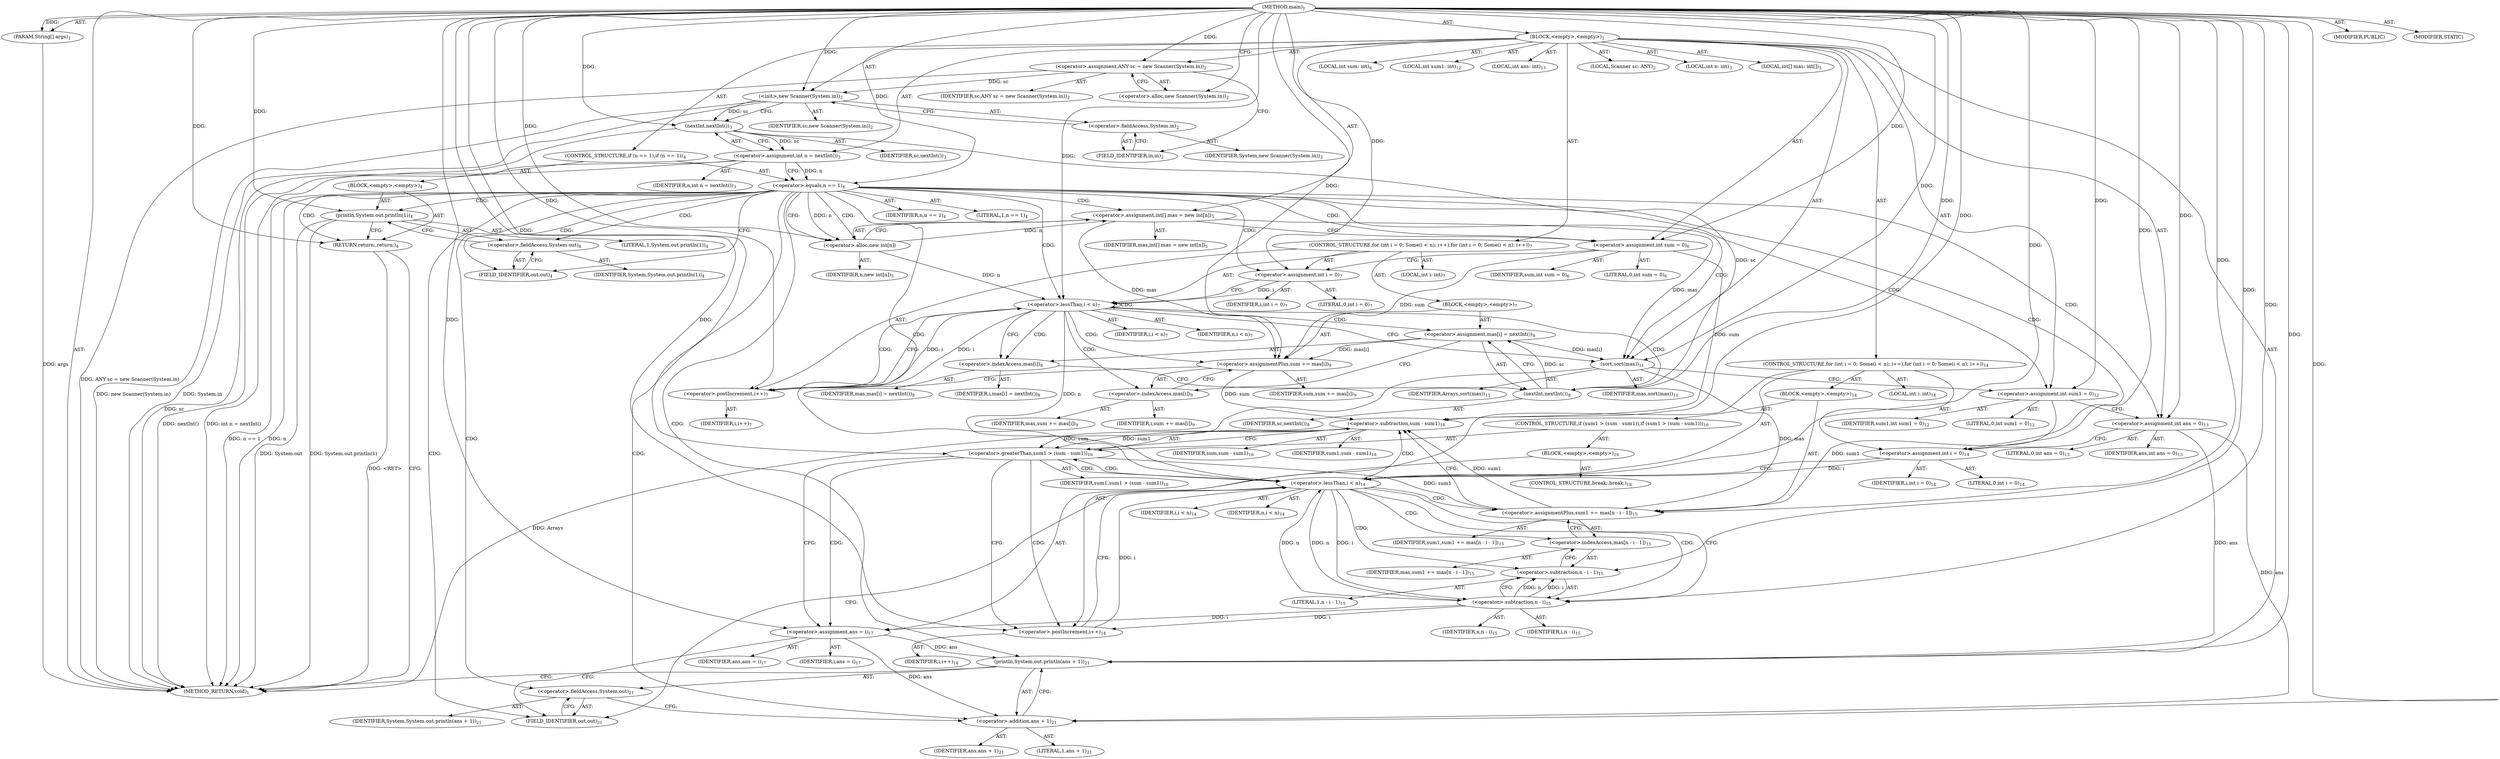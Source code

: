 digraph "main" {  
"19" [label = <(METHOD,main)<SUB>1</SUB>> ]
"20" [label = <(PARAM,String[] args)<SUB>1</SUB>> ]
"21" [label = <(BLOCK,&lt;empty&gt;,&lt;empty&gt;)<SUB>1</SUB>> ]
"4" [label = <(LOCAL,Scanner sc: ANY)<SUB>2</SUB>> ]
"22" [label = <(&lt;operator&gt;.assignment,ANY sc = new Scanner(System.in))<SUB>2</SUB>> ]
"23" [label = <(IDENTIFIER,sc,ANY sc = new Scanner(System.in))<SUB>2</SUB>> ]
"24" [label = <(&lt;operator&gt;.alloc,new Scanner(System.in))<SUB>2</SUB>> ]
"25" [label = <(&lt;init&gt;,new Scanner(System.in))<SUB>2</SUB>> ]
"3" [label = <(IDENTIFIER,sc,new Scanner(System.in))<SUB>2</SUB>> ]
"26" [label = <(&lt;operator&gt;.fieldAccess,System.in)<SUB>2</SUB>> ]
"27" [label = <(IDENTIFIER,System,new Scanner(System.in))<SUB>2</SUB>> ]
"28" [label = <(FIELD_IDENTIFIER,in,in)<SUB>2</SUB>> ]
"29" [label = <(LOCAL,int n: int)<SUB>3</SUB>> ]
"30" [label = <(&lt;operator&gt;.assignment,int n = nextInt())<SUB>3</SUB>> ]
"31" [label = <(IDENTIFIER,n,int n = nextInt())<SUB>3</SUB>> ]
"32" [label = <(nextInt,nextInt())<SUB>3</SUB>> ]
"33" [label = <(IDENTIFIER,sc,nextInt())<SUB>3</SUB>> ]
"34" [label = <(CONTROL_STRUCTURE,if (n == 1),if (n == 1))<SUB>4</SUB>> ]
"35" [label = <(&lt;operator&gt;.equals,n == 1)<SUB>4</SUB>> ]
"36" [label = <(IDENTIFIER,n,n == 1)<SUB>4</SUB>> ]
"37" [label = <(LITERAL,1,n == 1)<SUB>4</SUB>> ]
"38" [label = <(BLOCK,&lt;empty&gt;,&lt;empty&gt;)<SUB>4</SUB>> ]
"39" [label = <(println,System.out.println(1))<SUB>4</SUB>> ]
"40" [label = <(&lt;operator&gt;.fieldAccess,System.out)<SUB>4</SUB>> ]
"41" [label = <(IDENTIFIER,System,System.out.println(1))<SUB>4</SUB>> ]
"42" [label = <(FIELD_IDENTIFIER,out,out)<SUB>4</SUB>> ]
"43" [label = <(LITERAL,1,System.out.println(1))<SUB>4</SUB>> ]
"44" [label = <(RETURN,return;,return;)<SUB>4</SUB>> ]
"45" [label = <(LOCAL,int[] mas: int[])<SUB>5</SUB>> ]
"46" [label = <(&lt;operator&gt;.assignment,int[] mas = new int[n])<SUB>5</SUB>> ]
"47" [label = <(IDENTIFIER,mas,int[] mas = new int[n])<SUB>5</SUB>> ]
"48" [label = <(&lt;operator&gt;.alloc,new int[n])> ]
"49" [label = <(IDENTIFIER,n,new int[n])<SUB>5</SUB>> ]
"50" [label = <(LOCAL,int sum: int)<SUB>6</SUB>> ]
"51" [label = <(&lt;operator&gt;.assignment,int sum = 0)<SUB>6</SUB>> ]
"52" [label = <(IDENTIFIER,sum,int sum = 0)<SUB>6</SUB>> ]
"53" [label = <(LITERAL,0,int sum = 0)<SUB>6</SUB>> ]
"54" [label = <(CONTROL_STRUCTURE,for (int i = 0; Some(i &lt; n); i++),for (int i = 0; Some(i &lt; n); i++))<SUB>7</SUB>> ]
"55" [label = <(LOCAL,int i: int)<SUB>7</SUB>> ]
"56" [label = <(&lt;operator&gt;.assignment,int i = 0)<SUB>7</SUB>> ]
"57" [label = <(IDENTIFIER,i,int i = 0)<SUB>7</SUB>> ]
"58" [label = <(LITERAL,0,int i = 0)<SUB>7</SUB>> ]
"59" [label = <(&lt;operator&gt;.lessThan,i &lt; n)<SUB>7</SUB>> ]
"60" [label = <(IDENTIFIER,i,i &lt; n)<SUB>7</SUB>> ]
"61" [label = <(IDENTIFIER,n,i &lt; n)<SUB>7</SUB>> ]
"62" [label = <(&lt;operator&gt;.postIncrement,i++)<SUB>7</SUB>> ]
"63" [label = <(IDENTIFIER,i,i++)<SUB>7</SUB>> ]
"64" [label = <(BLOCK,&lt;empty&gt;,&lt;empty&gt;)<SUB>7</SUB>> ]
"65" [label = <(&lt;operator&gt;.assignment,mas[i] = nextInt())<SUB>8</SUB>> ]
"66" [label = <(&lt;operator&gt;.indexAccess,mas[i])<SUB>8</SUB>> ]
"67" [label = <(IDENTIFIER,mas,mas[i] = nextInt())<SUB>8</SUB>> ]
"68" [label = <(IDENTIFIER,i,mas[i] = nextInt())<SUB>8</SUB>> ]
"69" [label = <(nextInt,nextInt())<SUB>8</SUB>> ]
"70" [label = <(IDENTIFIER,sc,nextInt())<SUB>8</SUB>> ]
"71" [label = <(&lt;operator&gt;.assignmentPlus,sum += mas[i])<SUB>9</SUB>> ]
"72" [label = <(IDENTIFIER,sum,sum += mas[i])<SUB>9</SUB>> ]
"73" [label = <(&lt;operator&gt;.indexAccess,mas[i])<SUB>9</SUB>> ]
"74" [label = <(IDENTIFIER,mas,sum += mas[i])<SUB>9</SUB>> ]
"75" [label = <(IDENTIFIER,i,sum += mas[i])<SUB>9</SUB>> ]
"76" [label = <(sort,sort(mas))<SUB>11</SUB>> ]
"77" [label = <(IDENTIFIER,Arrays,sort(mas))<SUB>11</SUB>> ]
"78" [label = <(IDENTIFIER,mas,sort(mas))<SUB>11</SUB>> ]
"79" [label = <(LOCAL,int sum1: int)<SUB>12</SUB>> ]
"80" [label = <(&lt;operator&gt;.assignment,int sum1 = 0)<SUB>12</SUB>> ]
"81" [label = <(IDENTIFIER,sum1,int sum1 = 0)<SUB>12</SUB>> ]
"82" [label = <(LITERAL,0,int sum1 = 0)<SUB>12</SUB>> ]
"83" [label = <(LOCAL,int ans: int)<SUB>13</SUB>> ]
"84" [label = <(&lt;operator&gt;.assignment,int ans = 0)<SUB>13</SUB>> ]
"85" [label = <(IDENTIFIER,ans,int ans = 0)<SUB>13</SUB>> ]
"86" [label = <(LITERAL,0,int ans = 0)<SUB>13</SUB>> ]
"87" [label = <(CONTROL_STRUCTURE,for (int i = 0; Some(i &lt; n); i++),for (int i = 0; Some(i &lt; n); i++))<SUB>14</SUB>> ]
"88" [label = <(LOCAL,int i: int)<SUB>14</SUB>> ]
"89" [label = <(&lt;operator&gt;.assignment,int i = 0)<SUB>14</SUB>> ]
"90" [label = <(IDENTIFIER,i,int i = 0)<SUB>14</SUB>> ]
"91" [label = <(LITERAL,0,int i = 0)<SUB>14</SUB>> ]
"92" [label = <(&lt;operator&gt;.lessThan,i &lt; n)<SUB>14</SUB>> ]
"93" [label = <(IDENTIFIER,i,i &lt; n)<SUB>14</SUB>> ]
"94" [label = <(IDENTIFIER,n,i &lt; n)<SUB>14</SUB>> ]
"95" [label = <(&lt;operator&gt;.postIncrement,i++)<SUB>14</SUB>> ]
"96" [label = <(IDENTIFIER,i,i++)<SUB>14</SUB>> ]
"97" [label = <(BLOCK,&lt;empty&gt;,&lt;empty&gt;)<SUB>14</SUB>> ]
"98" [label = <(&lt;operator&gt;.assignmentPlus,sum1 += mas[n - i - 1])<SUB>15</SUB>> ]
"99" [label = <(IDENTIFIER,sum1,sum1 += mas[n - i - 1])<SUB>15</SUB>> ]
"100" [label = <(&lt;operator&gt;.indexAccess,mas[n - i - 1])<SUB>15</SUB>> ]
"101" [label = <(IDENTIFIER,mas,sum1 += mas[n - i - 1])<SUB>15</SUB>> ]
"102" [label = <(&lt;operator&gt;.subtraction,n - i - 1)<SUB>15</SUB>> ]
"103" [label = <(&lt;operator&gt;.subtraction,n - i)<SUB>15</SUB>> ]
"104" [label = <(IDENTIFIER,n,n - i)<SUB>15</SUB>> ]
"105" [label = <(IDENTIFIER,i,n - i)<SUB>15</SUB>> ]
"106" [label = <(LITERAL,1,n - i - 1)<SUB>15</SUB>> ]
"107" [label = <(CONTROL_STRUCTURE,if (sum1 &gt; (sum - sum1)),if (sum1 &gt; (sum - sum1)))<SUB>16</SUB>> ]
"108" [label = <(&lt;operator&gt;.greaterThan,sum1 &gt; (sum - sum1))<SUB>16</SUB>> ]
"109" [label = <(IDENTIFIER,sum1,sum1 &gt; (sum - sum1))<SUB>16</SUB>> ]
"110" [label = <(&lt;operator&gt;.subtraction,sum - sum1)<SUB>16</SUB>> ]
"111" [label = <(IDENTIFIER,sum,sum - sum1)<SUB>16</SUB>> ]
"112" [label = <(IDENTIFIER,sum1,sum - sum1)<SUB>16</SUB>> ]
"113" [label = <(BLOCK,&lt;empty&gt;,&lt;empty&gt;)<SUB>16</SUB>> ]
"114" [label = <(&lt;operator&gt;.assignment,ans = i)<SUB>17</SUB>> ]
"115" [label = <(IDENTIFIER,ans,ans = i)<SUB>17</SUB>> ]
"116" [label = <(IDENTIFIER,i,ans = i)<SUB>17</SUB>> ]
"117" [label = <(CONTROL_STRUCTURE,break;,break;)<SUB>18</SUB>> ]
"118" [label = <(println,System.out.println(ans + 1))<SUB>21</SUB>> ]
"119" [label = <(&lt;operator&gt;.fieldAccess,System.out)<SUB>21</SUB>> ]
"120" [label = <(IDENTIFIER,System,System.out.println(ans + 1))<SUB>21</SUB>> ]
"121" [label = <(FIELD_IDENTIFIER,out,out)<SUB>21</SUB>> ]
"122" [label = <(&lt;operator&gt;.addition,ans + 1)<SUB>21</SUB>> ]
"123" [label = <(IDENTIFIER,ans,ans + 1)<SUB>21</SUB>> ]
"124" [label = <(LITERAL,1,ans + 1)<SUB>21</SUB>> ]
"125" [label = <(MODIFIER,PUBLIC)> ]
"126" [label = <(MODIFIER,STATIC)> ]
"127" [label = <(METHOD_RETURN,void)<SUB>1</SUB>> ]
  "19" -> "20"  [ label = "AST: "] 
  "19" -> "21"  [ label = "AST: "] 
  "19" -> "125"  [ label = "AST: "] 
  "19" -> "126"  [ label = "AST: "] 
  "19" -> "127"  [ label = "AST: "] 
  "21" -> "4"  [ label = "AST: "] 
  "21" -> "22"  [ label = "AST: "] 
  "21" -> "25"  [ label = "AST: "] 
  "21" -> "29"  [ label = "AST: "] 
  "21" -> "30"  [ label = "AST: "] 
  "21" -> "34"  [ label = "AST: "] 
  "21" -> "45"  [ label = "AST: "] 
  "21" -> "46"  [ label = "AST: "] 
  "21" -> "50"  [ label = "AST: "] 
  "21" -> "51"  [ label = "AST: "] 
  "21" -> "54"  [ label = "AST: "] 
  "21" -> "76"  [ label = "AST: "] 
  "21" -> "79"  [ label = "AST: "] 
  "21" -> "80"  [ label = "AST: "] 
  "21" -> "83"  [ label = "AST: "] 
  "21" -> "84"  [ label = "AST: "] 
  "21" -> "87"  [ label = "AST: "] 
  "21" -> "118"  [ label = "AST: "] 
  "22" -> "23"  [ label = "AST: "] 
  "22" -> "24"  [ label = "AST: "] 
  "25" -> "3"  [ label = "AST: "] 
  "25" -> "26"  [ label = "AST: "] 
  "26" -> "27"  [ label = "AST: "] 
  "26" -> "28"  [ label = "AST: "] 
  "30" -> "31"  [ label = "AST: "] 
  "30" -> "32"  [ label = "AST: "] 
  "32" -> "33"  [ label = "AST: "] 
  "34" -> "35"  [ label = "AST: "] 
  "34" -> "38"  [ label = "AST: "] 
  "35" -> "36"  [ label = "AST: "] 
  "35" -> "37"  [ label = "AST: "] 
  "38" -> "39"  [ label = "AST: "] 
  "38" -> "44"  [ label = "AST: "] 
  "39" -> "40"  [ label = "AST: "] 
  "39" -> "43"  [ label = "AST: "] 
  "40" -> "41"  [ label = "AST: "] 
  "40" -> "42"  [ label = "AST: "] 
  "46" -> "47"  [ label = "AST: "] 
  "46" -> "48"  [ label = "AST: "] 
  "48" -> "49"  [ label = "AST: "] 
  "51" -> "52"  [ label = "AST: "] 
  "51" -> "53"  [ label = "AST: "] 
  "54" -> "55"  [ label = "AST: "] 
  "54" -> "56"  [ label = "AST: "] 
  "54" -> "59"  [ label = "AST: "] 
  "54" -> "62"  [ label = "AST: "] 
  "54" -> "64"  [ label = "AST: "] 
  "56" -> "57"  [ label = "AST: "] 
  "56" -> "58"  [ label = "AST: "] 
  "59" -> "60"  [ label = "AST: "] 
  "59" -> "61"  [ label = "AST: "] 
  "62" -> "63"  [ label = "AST: "] 
  "64" -> "65"  [ label = "AST: "] 
  "64" -> "71"  [ label = "AST: "] 
  "65" -> "66"  [ label = "AST: "] 
  "65" -> "69"  [ label = "AST: "] 
  "66" -> "67"  [ label = "AST: "] 
  "66" -> "68"  [ label = "AST: "] 
  "69" -> "70"  [ label = "AST: "] 
  "71" -> "72"  [ label = "AST: "] 
  "71" -> "73"  [ label = "AST: "] 
  "73" -> "74"  [ label = "AST: "] 
  "73" -> "75"  [ label = "AST: "] 
  "76" -> "77"  [ label = "AST: "] 
  "76" -> "78"  [ label = "AST: "] 
  "80" -> "81"  [ label = "AST: "] 
  "80" -> "82"  [ label = "AST: "] 
  "84" -> "85"  [ label = "AST: "] 
  "84" -> "86"  [ label = "AST: "] 
  "87" -> "88"  [ label = "AST: "] 
  "87" -> "89"  [ label = "AST: "] 
  "87" -> "92"  [ label = "AST: "] 
  "87" -> "95"  [ label = "AST: "] 
  "87" -> "97"  [ label = "AST: "] 
  "89" -> "90"  [ label = "AST: "] 
  "89" -> "91"  [ label = "AST: "] 
  "92" -> "93"  [ label = "AST: "] 
  "92" -> "94"  [ label = "AST: "] 
  "95" -> "96"  [ label = "AST: "] 
  "97" -> "98"  [ label = "AST: "] 
  "97" -> "107"  [ label = "AST: "] 
  "98" -> "99"  [ label = "AST: "] 
  "98" -> "100"  [ label = "AST: "] 
  "100" -> "101"  [ label = "AST: "] 
  "100" -> "102"  [ label = "AST: "] 
  "102" -> "103"  [ label = "AST: "] 
  "102" -> "106"  [ label = "AST: "] 
  "103" -> "104"  [ label = "AST: "] 
  "103" -> "105"  [ label = "AST: "] 
  "107" -> "108"  [ label = "AST: "] 
  "107" -> "113"  [ label = "AST: "] 
  "108" -> "109"  [ label = "AST: "] 
  "108" -> "110"  [ label = "AST: "] 
  "110" -> "111"  [ label = "AST: "] 
  "110" -> "112"  [ label = "AST: "] 
  "113" -> "114"  [ label = "AST: "] 
  "113" -> "117"  [ label = "AST: "] 
  "114" -> "115"  [ label = "AST: "] 
  "114" -> "116"  [ label = "AST: "] 
  "118" -> "119"  [ label = "AST: "] 
  "118" -> "122"  [ label = "AST: "] 
  "119" -> "120"  [ label = "AST: "] 
  "119" -> "121"  [ label = "AST: "] 
  "122" -> "123"  [ label = "AST: "] 
  "122" -> "124"  [ label = "AST: "] 
  "22" -> "28"  [ label = "CFG: "] 
  "25" -> "32"  [ label = "CFG: "] 
  "30" -> "35"  [ label = "CFG: "] 
  "46" -> "51"  [ label = "CFG: "] 
  "51" -> "56"  [ label = "CFG: "] 
  "76" -> "80"  [ label = "CFG: "] 
  "80" -> "84"  [ label = "CFG: "] 
  "84" -> "89"  [ label = "CFG: "] 
  "118" -> "127"  [ label = "CFG: "] 
  "24" -> "22"  [ label = "CFG: "] 
  "26" -> "25"  [ label = "CFG: "] 
  "32" -> "30"  [ label = "CFG: "] 
  "35" -> "42"  [ label = "CFG: "] 
  "35" -> "48"  [ label = "CFG: "] 
  "48" -> "46"  [ label = "CFG: "] 
  "56" -> "59"  [ label = "CFG: "] 
  "59" -> "66"  [ label = "CFG: "] 
  "59" -> "76"  [ label = "CFG: "] 
  "62" -> "59"  [ label = "CFG: "] 
  "89" -> "92"  [ label = "CFG: "] 
  "92" -> "103"  [ label = "CFG: "] 
  "92" -> "121"  [ label = "CFG: "] 
  "95" -> "92"  [ label = "CFG: "] 
  "119" -> "122"  [ label = "CFG: "] 
  "122" -> "118"  [ label = "CFG: "] 
  "28" -> "26"  [ label = "CFG: "] 
  "39" -> "44"  [ label = "CFG: "] 
  "44" -> "127"  [ label = "CFG: "] 
  "65" -> "73"  [ label = "CFG: "] 
  "71" -> "62"  [ label = "CFG: "] 
  "98" -> "110"  [ label = "CFG: "] 
  "121" -> "119"  [ label = "CFG: "] 
  "40" -> "39"  [ label = "CFG: "] 
  "66" -> "69"  [ label = "CFG: "] 
  "69" -> "65"  [ label = "CFG: "] 
  "73" -> "71"  [ label = "CFG: "] 
  "100" -> "98"  [ label = "CFG: "] 
  "108" -> "114"  [ label = "CFG: "] 
  "108" -> "95"  [ label = "CFG: "] 
  "42" -> "40"  [ label = "CFG: "] 
  "102" -> "100"  [ label = "CFG: "] 
  "110" -> "108"  [ label = "CFG: "] 
  "114" -> "121"  [ label = "CFG: "] 
  "103" -> "102"  [ label = "CFG: "] 
  "19" -> "24"  [ label = "CFG: "] 
  "44" -> "127"  [ label = "DDG: &lt;RET&gt;"] 
  "20" -> "127"  [ label = "DDG: args"] 
  "22" -> "127"  [ label = "DDG: ANY sc = new Scanner(System.in)"] 
  "25" -> "127"  [ label = "DDG: System.in"] 
  "25" -> "127"  [ label = "DDG: new Scanner(System.in)"] 
  "32" -> "127"  [ label = "DDG: sc"] 
  "30" -> "127"  [ label = "DDG: nextInt()"] 
  "30" -> "127"  [ label = "DDG: int n = nextInt()"] 
  "35" -> "127"  [ label = "DDG: n"] 
  "35" -> "127"  [ label = "DDG: n == 1"] 
  "39" -> "127"  [ label = "DDG: System.out"] 
  "39" -> "127"  [ label = "DDG: System.out.println(1)"] 
  "76" -> "127"  [ label = "DDG: Arrays"] 
  "19" -> "20"  [ label = "DDG: "] 
  "19" -> "22"  [ label = "DDG: "] 
  "32" -> "30"  [ label = "DDG: sc"] 
  "48" -> "46"  [ label = "DDG: n"] 
  "19" -> "51"  [ label = "DDG: "] 
  "19" -> "80"  [ label = "DDG: "] 
  "19" -> "84"  [ label = "DDG: "] 
  "22" -> "25"  [ label = "DDG: sc"] 
  "19" -> "25"  [ label = "DDG: "] 
  "19" -> "56"  [ label = "DDG: "] 
  "19" -> "76"  [ label = "DDG: "] 
  "46" -> "76"  [ label = "DDG: mas"] 
  "65" -> "76"  [ label = "DDG: mas[i]"] 
  "19" -> "89"  [ label = "DDG: "] 
  "84" -> "118"  [ label = "DDG: ans"] 
  "114" -> "118"  [ label = "DDG: ans"] 
  "19" -> "118"  [ label = "DDG: "] 
  "25" -> "32"  [ label = "DDG: sc"] 
  "19" -> "32"  [ label = "DDG: "] 
  "30" -> "35"  [ label = "DDG: n"] 
  "19" -> "35"  [ label = "DDG: "] 
  "19" -> "44"  [ label = "DDG: "] 
  "35" -> "48"  [ label = "DDG: n"] 
  "19" -> "48"  [ label = "DDG: "] 
  "56" -> "59"  [ label = "DDG: i"] 
  "62" -> "59"  [ label = "DDG: i"] 
  "19" -> "59"  [ label = "DDG: "] 
  "48" -> "59"  [ label = "DDG: n"] 
  "59" -> "62"  [ label = "DDG: i"] 
  "19" -> "62"  [ label = "DDG: "] 
  "69" -> "65"  [ label = "DDG: sc"] 
  "46" -> "71"  [ label = "DDG: mas"] 
  "65" -> "71"  [ label = "DDG: mas[i]"] 
  "89" -> "92"  [ label = "DDG: i"] 
  "95" -> "92"  [ label = "DDG: i"] 
  "19" -> "92"  [ label = "DDG: "] 
  "59" -> "92"  [ label = "DDG: n"] 
  "103" -> "92"  [ label = "DDG: n"] 
  "103" -> "95"  [ label = "DDG: i"] 
  "19" -> "95"  [ label = "DDG: "] 
  "76" -> "98"  [ label = "DDG: mas"] 
  "84" -> "122"  [ label = "DDG: ans"] 
  "114" -> "122"  [ label = "DDG: ans"] 
  "19" -> "122"  [ label = "DDG: "] 
  "19" -> "39"  [ label = "DDG: "] 
  "51" -> "71"  [ label = "DDG: sum"] 
  "19" -> "71"  [ label = "DDG: "] 
  "80" -> "98"  [ label = "DDG: sum1"] 
  "108" -> "98"  [ label = "DDG: sum1"] 
  "19" -> "98"  [ label = "DDG: "] 
  "32" -> "69"  [ label = "DDG: sc"] 
  "19" -> "69"  [ label = "DDG: "] 
  "110" -> "108"  [ label = "DDG: sum1"] 
  "19" -> "108"  [ label = "DDG: "] 
  "110" -> "108"  [ label = "DDG: sum"] 
  "103" -> "114"  [ label = "DDG: i"] 
  "19" -> "114"  [ label = "DDG: "] 
  "103" -> "102"  [ label = "DDG: n"] 
  "103" -> "102"  [ label = "DDG: i"] 
  "19" -> "102"  [ label = "DDG: "] 
  "51" -> "110"  [ label = "DDG: sum"] 
  "71" -> "110"  [ label = "DDG: sum"] 
  "19" -> "110"  [ label = "DDG: "] 
  "98" -> "110"  [ label = "DDG: sum1"] 
  "92" -> "103"  [ label = "DDG: n"] 
  "19" -> "103"  [ label = "DDG: "] 
  "92" -> "103"  [ label = "DDG: i"] 
  "35" -> "48"  [ label = "CDG: "] 
  "35" -> "42"  [ label = "CDG: "] 
  "35" -> "51"  [ label = "CDG: "] 
  "35" -> "89"  [ label = "CDG: "] 
  "35" -> "122"  [ label = "CDG: "] 
  "35" -> "46"  [ label = "CDG: "] 
  "35" -> "84"  [ label = "CDG: "] 
  "35" -> "56"  [ label = "CDG: "] 
  "35" -> "119"  [ label = "CDG: "] 
  "35" -> "121"  [ label = "CDG: "] 
  "35" -> "92"  [ label = "CDG: "] 
  "35" -> "40"  [ label = "CDG: "] 
  "35" -> "76"  [ label = "CDG: "] 
  "35" -> "59"  [ label = "CDG: "] 
  "35" -> "44"  [ label = "CDG: "] 
  "35" -> "80"  [ label = "CDG: "] 
  "35" -> "118"  [ label = "CDG: "] 
  "35" -> "39"  [ label = "CDG: "] 
  "59" -> "73"  [ label = "CDG: "] 
  "59" -> "66"  [ label = "CDG: "] 
  "59" -> "69"  [ label = "CDG: "] 
  "59" -> "65"  [ label = "CDG: "] 
  "59" -> "59"  [ label = "CDG: "] 
  "59" -> "71"  [ label = "CDG: "] 
  "59" -> "62"  [ label = "CDG: "] 
  "92" -> "98"  [ label = "CDG: "] 
  "92" -> "102"  [ label = "CDG: "] 
  "92" -> "103"  [ label = "CDG: "] 
  "92" -> "100"  [ label = "CDG: "] 
  "92" -> "110"  [ label = "CDG: "] 
  "92" -> "108"  [ label = "CDG: "] 
  "108" -> "114"  [ label = "CDG: "] 
  "108" -> "95"  [ label = "CDG: "] 
  "108" -> "92"  [ label = "CDG: "] 
}
